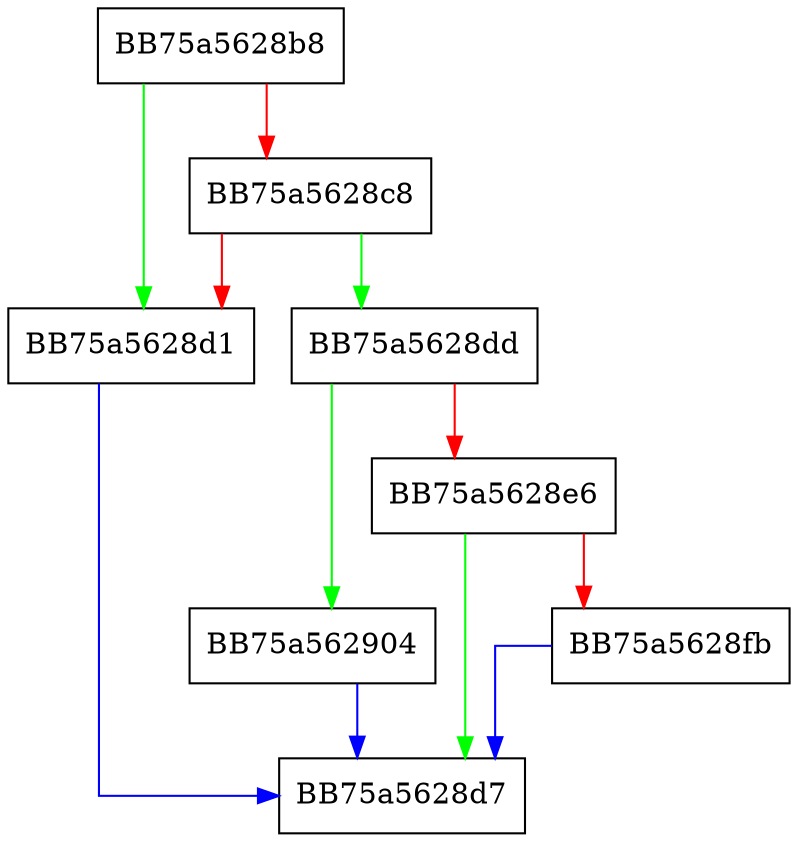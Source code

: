 digraph sqlite3PagerOpenWal {
  node [shape="box"];
  graph [splines=ortho];
  BB75a5628b8 -> BB75a5628d1 [color="green"];
  BB75a5628b8 -> BB75a5628c8 [color="red"];
  BB75a5628c8 -> BB75a5628dd [color="green"];
  BB75a5628c8 -> BB75a5628d1 [color="red"];
  BB75a5628d1 -> BB75a5628d7 [color="blue"];
  BB75a5628dd -> BB75a562904 [color="green"];
  BB75a5628dd -> BB75a5628e6 [color="red"];
  BB75a5628e6 -> BB75a5628d7 [color="green"];
  BB75a5628e6 -> BB75a5628fb [color="red"];
  BB75a5628fb -> BB75a5628d7 [color="blue"];
  BB75a562904 -> BB75a5628d7 [color="blue"];
}